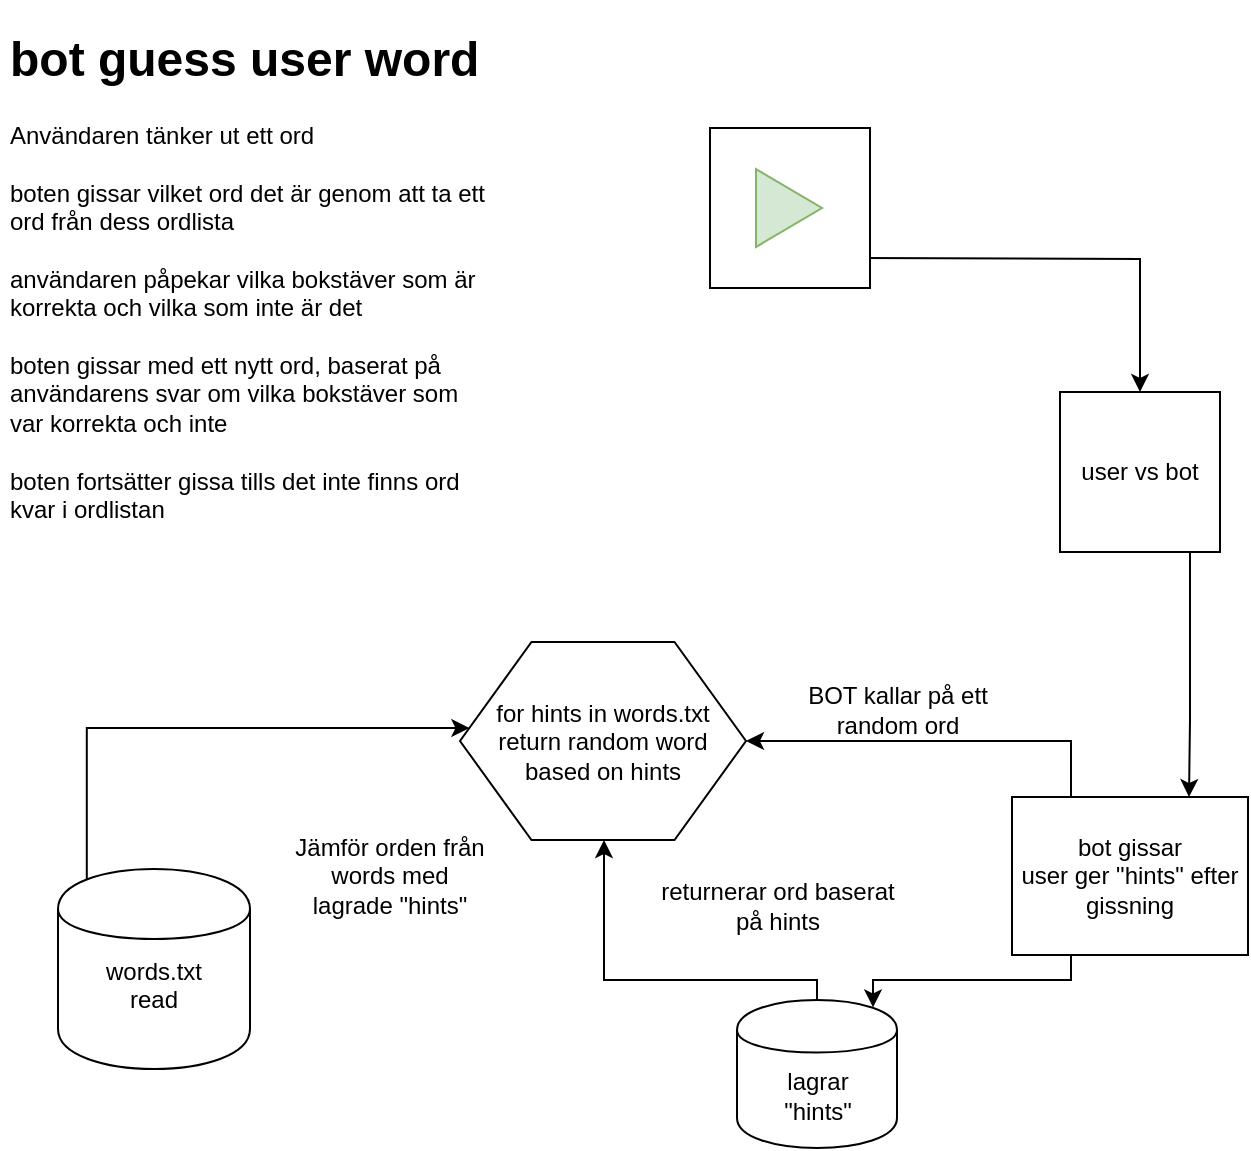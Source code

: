 <mxfile version="11.3.0" type="github" pages="1"><diagram id="BayFlBsPA-Ef_R6_t5vN" name="Page-1"><mxGraphModel dx="718" dy="612" grid="1" gridSize="10" guides="1" tooltips="1" connect="1" arrows="1" fold="1" page="1" pageScale="1" pageWidth="850" pageHeight="1100" math="0" shadow="0"><root><mxCell id="0"/><mxCell id="1" parent="0"/><mxCell id="5FHbaKvfoy41Bbh2jMV5-4" style="edgeStyle=orthogonalEdgeStyle;rounded=0;orthogonalLoop=1;jettySize=auto;html=1;entryX=0.75;entryY=0;entryDx=0;entryDy=0;" edge="1" parent="1" source="Tulo__wce1pPb_o4uQko-7" target="5FHbaKvfoy41Bbh2jMV5-1"><mxGeometry relative="1" as="geometry"><Array as="points"><mxPoint x="625" y="420"/><mxPoint x="625" y="420"/></Array></mxGeometry></mxCell><mxCell id="Tulo__wce1pPb_o4uQko-7" value="user vs bot" style="whiteSpace=wrap;html=1;aspect=fixed;" parent="1" vertex="1"><mxGeometry x="560" y="256" width="80" height="80" as="geometry"/></mxCell><mxCell id="5FHbaKvfoy41Bbh2jMV5-61" style="edgeStyle=orthogonalEdgeStyle;rounded=0;orthogonalLoop=1;jettySize=auto;html=1;exitX=0.15;exitY=0.95;exitDx=0;exitDy=0;exitPerimeter=0;" edge="1" parent="1" source="Tulo__wce1pPb_o4uQko-8" target="5FHbaKvfoy41Bbh2jMV5-11"><mxGeometry relative="1" as="geometry"><Array as="points"><mxPoint x="293" y="424"/></Array></mxGeometry></mxCell><mxCell id="Tulo__wce1pPb_o4uQko-8" value="&lt;div&gt;words.txt&lt;br&gt;read&lt;/div&gt;&lt;div&gt;&lt;br&gt;&lt;/div&gt;" style="shape=cylinder;whiteSpace=wrap;html=1;boundedLbl=1;backgroundOutline=1;" parent="1" vertex="1"><mxGeometry x="59" y="494.5" width="96" height="100" as="geometry"/></mxCell><mxCell id="Tulo__wce1pPb_o4uQko-24" style="edgeStyle=orthogonalEdgeStyle;rounded=0;orthogonalLoop=1;jettySize=auto;html=1;" parent="1" target="Tulo__wce1pPb_o4uQko-7" edge="1"><mxGeometry relative="1" as="geometry"><mxPoint x="460" y="189" as="sourcePoint"/></mxGeometry></mxCell><mxCell id="Tulo__wce1pPb_o4uQko-26" value="&lt;h1&gt;bot guess user word&lt;br&gt;&lt;/h1&gt;&lt;p&gt;Användaren tänker ut ett ord&lt;br&gt;&lt;br&gt;boten gissar vilket ord det är genom att ta ett ord från dess ordlista&lt;br&gt;&lt;br&gt;användaren påpekar vilka bokstäver som är korrekta och vilka som inte är det&lt;br&gt;&lt;br&gt;boten gissar med ett nytt ord, baserat på användarens svar om vilka bokstäver som var korrekta och inte&lt;br&gt;&lt;br&gt;boten fortsätter gissa tills det inte finns ord kvar i ordlistan&lt;br&gt;&lt;/p&gt;" style="text;html=1;strokeColor=none;fillColor=none;spacing=5;spacingTop=-20;whiteSpace=wrap;overflow=hidden;rounded=0;" parent="1" vertex="1"><mxGeometry x="30" y="70" width="250" height="310" as="geometry"/></mxCell><mxCell id="5FHbaKvfoy41Bbh2jMV5-49" style="edgeStyle=orthogonalEdgeStyle;rounded=0;orthogonalLoop=1;jettySize=auto;html=1;entryX=0.85;entryY=0.05;entryDx=0;entryDy=0;entryPerimeter=0;exitX=0.25;exitY=1;exitDx=0;exitDy=0;" edge="1" parent="1" source="5FHbaKvfoy41Bbh2jMV5-1" target="5FHbaKvfoy41Bbh2jMV5-46"><mxGeometry relative="1" as="geometry"><mxPoint x="490" y="513" as="targetPoint"/><Array as="points"><mxPoint x="566" y="550"/><mxPoint x="467" y="550"/></Array></mxGeometry></mxCell><mxCell id="5FHbaKvfoy41Bbh2jMV5-62" style="edgeStyle=orthogonalEdgeStyle;rounded=0;orthogonalLoop=1;jettySize=auto;html=1;exitX=0.25;exitY=0;exitDx=0;exitDy=0;entryX=1;entryY=0.5;entryDx=0;entryDy=0;" edge="1" parent="1" source="5FHbaKvfoy41Bbh2jMV5-1" target="5FHbaKvfoy41Bbh2jMV5-11"><mxGeometry relative="1" as="geometry"/></mxCell><mxCell id="5FHbaKvfoy41Bbh2jMV5-1" value="bot gissar&lt;br&gt;user ger &quot;hints&quot; efter gissning" style="shape=rectangle;whiteSpace=wrap;html=1;backgroundOutline=1;" vertex="1" parent="1"><mxGeometry x="536" y="458.5" width="118" height="79" as="geometry"/></mxCell><mxCell id="5FHbaKvfoy41Bbh2jMV5-11" value="for hints in words.txt&lt;br&gt;&lt;div&gt;return random word&lt;br&gt;based on hints&lt;br&gt;&lt;/div&gt;" style="shape=hexagon;perimeter=hexagonPerimeter2;whiteSpace=wrap;html=1;" vertex="1" parent="1"><mxGeometry x="260" y="381" width="143" height="99" as="geometry"/></mxCell><mxCell id="5FHbaKvfoy41Bbh2jMV5-41" value="" style="whiteSpace=wrap;html=1;aspect=fixed;" vertex="1" parent="1"><mxGeometry x="385" y="124" width="80" height="80" as="geometry"/></mxCell><mxCell id="5FHbaKvfoy41Bbh2jMV5-42" value="" style="triangle;whiteSpace=wrap;html=1;fillColor=#d5e8d4;strokeColor=#82b366;" vertex="1" parent="1"><mxGeometry x="408" y="144.5" width="33" height="39" as="geometry"/></mxCell><mxCell id="5FHbaKvfoy41Bbh2jMV5-50" style="edgeStyle=orthogonalEdgeStyle;rounded=0;orthogonalLoop=1;jettySize=auto;html=1;" edge="1" parent="1" source="5FHbaKvfoy41Bbh2jMV5-46" target="5FHbaKvfoy41Bbh2jMV5-11"><mxGeometry relative="1" as="geometry"><Array as="points"><mxPoint x="439" y="550"/><mxPoint x="332" y="550"/></Array></mxGeometry></mxCell><mxCell id="5FHbaKvfoy41Bbh2jMV5-46" value="lagrar&lt;br&gt;&quot;hints&quot;" style="shape=cylinder;whiteSpace=wrap;html=1;boundedLbl=1;backgroundOutline=1;" vertex="1" parent="1"><mxGeometry x="398.5" y="560" width="80" height="74" as="geometry"/></mxCell><mxCell id="5FHbaKvfoy41Bbh2jMV5-48" value="BOT kallar på ett random ord" style="text;html=1;strokeColor=none;fillColor=none;align=center;verticalAlign=middle;whiteSpace=wrap;rounded=0;" vertex="1" parent="1"><mxGeometry x="414" y="400" width="130" height="30" as="geometry"/></mxCell><mxCell id="5FHbaKvfoy41Bbh2jMV5-52" value="Jämför orden från words med &lt;br&gt;lagrade &quot;hints&quot;" style="text;html=1;strokeColor=none;fillColor=none;align=center;verticalAlign=middle;whiteSpace=wrap;rounded=0;" vertex="1" parent="1"><mxGeometry x="160" y="480" width="130" height="36" as="geometry"/></mxCell><mxCell id="5FHbaKvfoy41Bbh2jMV5-58" value="returnerar ord baserat på hints" style="text;html=1;strokeColor=none;fillColor=none;align=center;verticalAlign=middle;whiteSpace=wrap;rounded=0;" vertex="1" parent="1"><mxGeometry x="359" y="498" width="120" height="29" as="geometry"/></mxCell></root></mxGraphModel></diagram></mxfile>